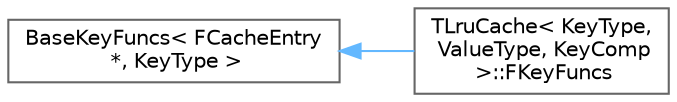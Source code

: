 digraph "Graphical Class Hierarchy"
{
 // INTERACTIVE_SVG=YES
 // LATEX_PDF_SIZE
  bgcolor="transparent";
  edge [fontname=Helvetica,fontsize=10,labelfontname=Helvetica,labelfontsize=10];
  node [fontname=Helvetica,fontsize=10,shape=box,height=0.2,width=0.4];
  rankdir="LR";
  Node0 [id="Node000000",label="BaseKeyFuncs\< FCacheEntry\l *, KeyType \>",height=0.2,width=0.4,color="grey40", fillcolor="white", style="filled",URL="$d8/d90/structBaseKeyFuncs.html",tooltip=" "];
  Node0 -> Node1 [id="edge2836_Node000000_Node000001",dir="back",color="steelblue1",style="solid",tooltip=" "];
  Node1 [id="Node000001",label="TLruCache\< KeyType,\l ValueType, KeyComp\l \>::FKeyFuncs",height=0.2,width=0.4,color="grey40", fillcolor="white", style="filled",URL="$df/d53/structTLruCache_1_1FKeyFuncs.html",tooltip="Lookup set key functions."];
}
